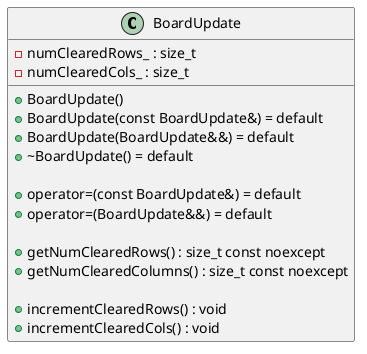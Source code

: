 /' authors Ernest Jonas Rafaou '/
@startuml (id=BoardUpdate)

class BoardUpdate {
    - numClearedRows_ : size_t
    - numClearedCols_ : size_t

    + BoardUpdate()
    + BoardUpdate(const BoardUpdate&) = default
    + BoardUpdate(BoardUpdate&&) = default
    + ~BoardUpdate() = default
    
    + operator=(const BoardUpdate&) = default
    + operator=(BoardUpdate&&) = default
    
    + getNumClearedRows() : size_t const noexcept
    + getNumClearedColumns() : size_t const noexcept
    
    + incrementClearedRows() : void
    + incrementClearedCols() : void
}

@enduml
